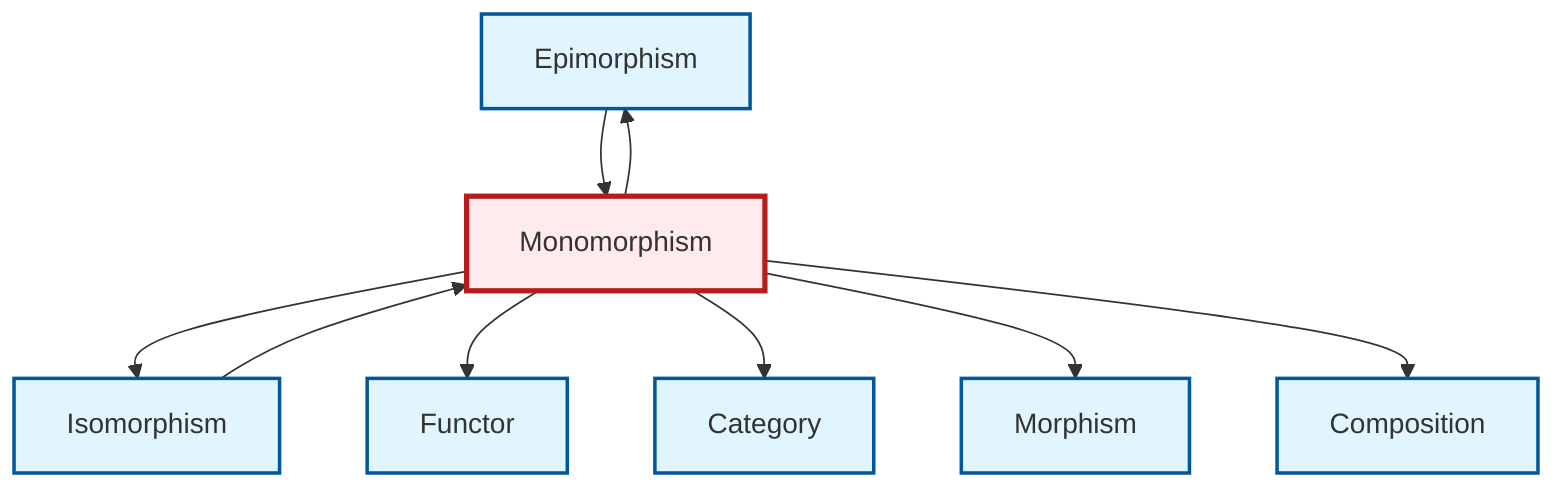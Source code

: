 graph TD
    classDef definition fill:#e1f5fe,stroke:#01579b,stroke-width:2px
    classDef theorem fill:#f3e5f5,stroke:#4a148c,stroke-width:2px
    classDef axiom fill:#fff3e0,stroke:#e65100,stroke-width:2px
    classDef example fill:#e8f5e9,stroke:#1b5e20,stroke-width:2px
    classDef current fill:#ffebee,stroke:#b71c1c,stroke-width:3px
    def-functor["Functor"]:::definition
    def-morphism["Morphism"]:::definition
    def-epimorphism["Epimorphism"]:::definition
    def-composition["Composition"]:::definition
    def-monomorphism["Monomorphism"]:::definition
    def-category["Category"]:::definition
    def-isomorphism["Isomorphism"]:::definition
    def-monomorphism --> def-isomorphism
    def-isomorphism --> def-monomorphism
    def-monomorphism --> def-functor
    def-epimorphism --> def-monomorphism
    def-monomorphism --> def-category
    def-monomorphism --> def-morphism
    def-monomorphism --> def-epimorphism
    def-monomorphism --> def-composition
    class def-monomorphism current